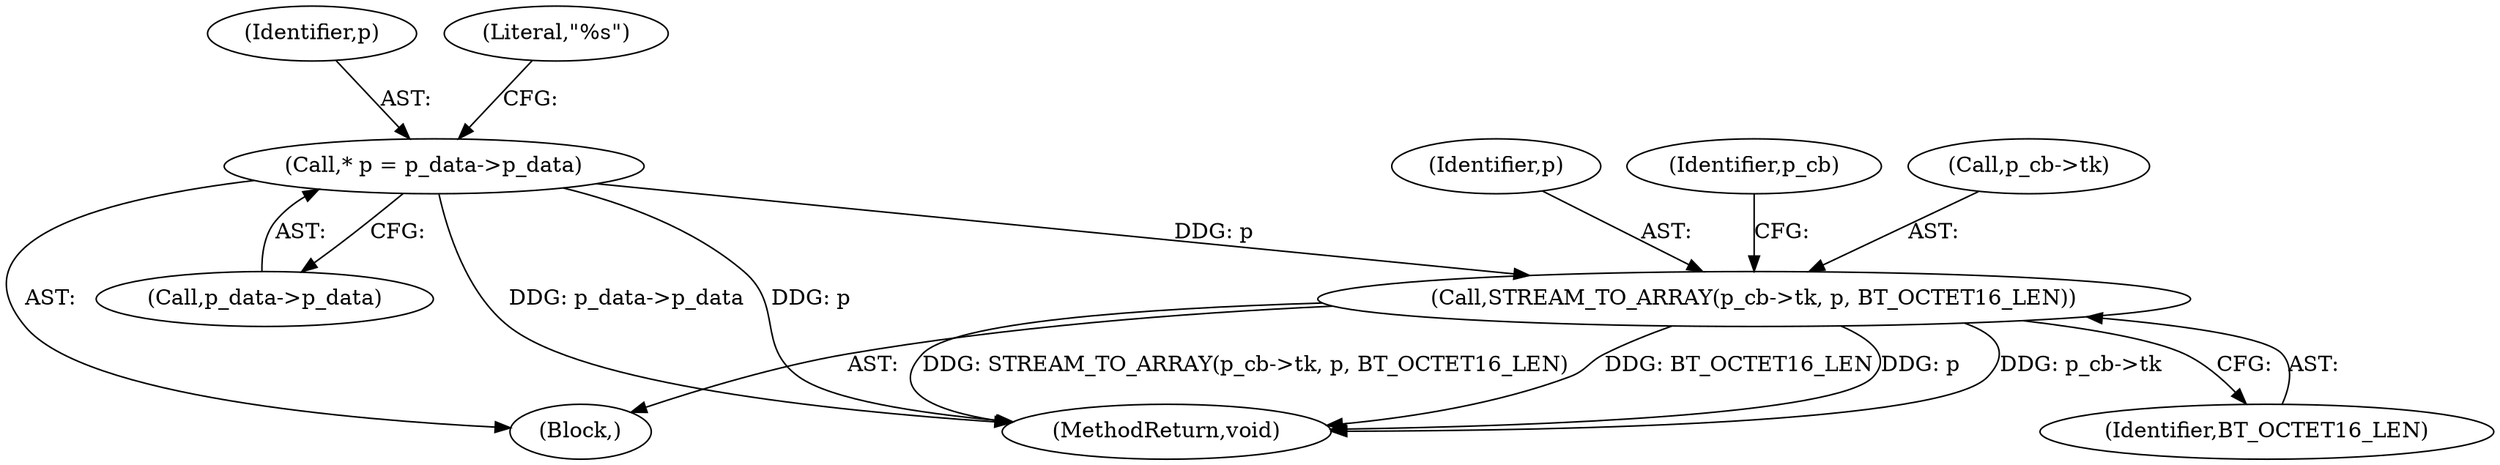 digraph "0_Android_6e4b8e505173f803a5fc05abc09f64eef89dc308_0@pointer" {
"1000133" [label="(Call,STREAM_TO_ARRAY(p_cb->tk, p, BT_OCTET16_LEN))"];
"1000106" [label="(Call,* p = p_data->p_data)"];
"1000142" [label="(MethodReturn,void)"];
"1000104" [label="(Block,)"];
"1000107" [label="(Identifier,p)"];
"1000137" [label="(Identifier,p)"];
"1000140" [label="(Identifier,p_cb)"];
"1000106" [label="(Call,* p = p_data->p_data)"];
"1000133" [label="(Call,STREAM_TO_ARRAY(p_cb->tk, p, BT_OCTET16_LEN))"];
"1000108" [label="(Call,p_data->p_data)"];
"1000112" [label="(Literal,\"%s\")"];
"1000134" [label="(Call,p_cb->tk)"];
"1000138" [label="(Identifier,BT_OCTET16_LEN)"];
"1000133" -> "1000104"  [label="AST: "];
"1000133" -> "1000138"  [label="CFG: "];
"1000134" -> "1000133"  [label="AST: "];
"1000137" -> "1000133"  [label="AST: "];
"1000138" -> "1000133"  [label="AST: "];
"1000140" -> "1000133"  [label="CFG: "];
"1000133" -> "1000142"  [label="DDG: p_cb->tk"];
"1000133" -> "1000142"  [label="DDG: STREAM_TO_ARRAY(p_cb->tk, p, BT_OCTET16_LEN)"];
"1000133" -> "1000142"  [label="DDG: BT_OCTET16_LEN"];
"1000133" -> "1000142"  [label="DDG: p"];
"1000106" -> "1000133"  [label="DDG: p"];
"1000106" -> "1000104"  [label="AST: "];
"1000106" -> "1000108"  [label="CFG: "];
"1000107" -> "1000106"  [label="AST: "];
"1000108" -> "1000106"  [label="AST: "];
"1000112" -> "1000106"  [label="CFG: "];
"1000106" -> "1000142"  [label="DDG: p_data->p_data"];
"1000106" -> "1000142"  [label="DDG: p"];
}
